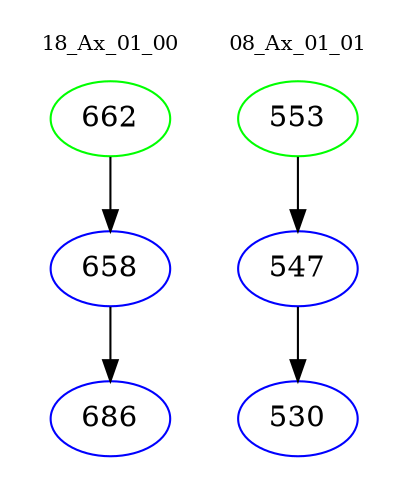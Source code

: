 digraph{
subgraph cluster_0 {
color = white
label = "18_Ax_01_00";
fontsize=10;
T0_662 [label="662", color="green"]
T0_662 -> T0_658 [color="black"]
T0_658 [label="658", color="blue"]
T0_658 -> T0_686 [color="black"]
T0_686 [label="686", color="blue"]
}
subgraph cluster_1 {
color = white
label = "08_Ax_01_01";
fontsize=10;
T1_553 [label="553", color="green"]
T1_553 -> T1_547 [color="black"]
T1_547 [label="547", color="blue"]
T1_547 -> T1_530 [color="black"]
T1_530 [label="530", color="blue"]
}
}
